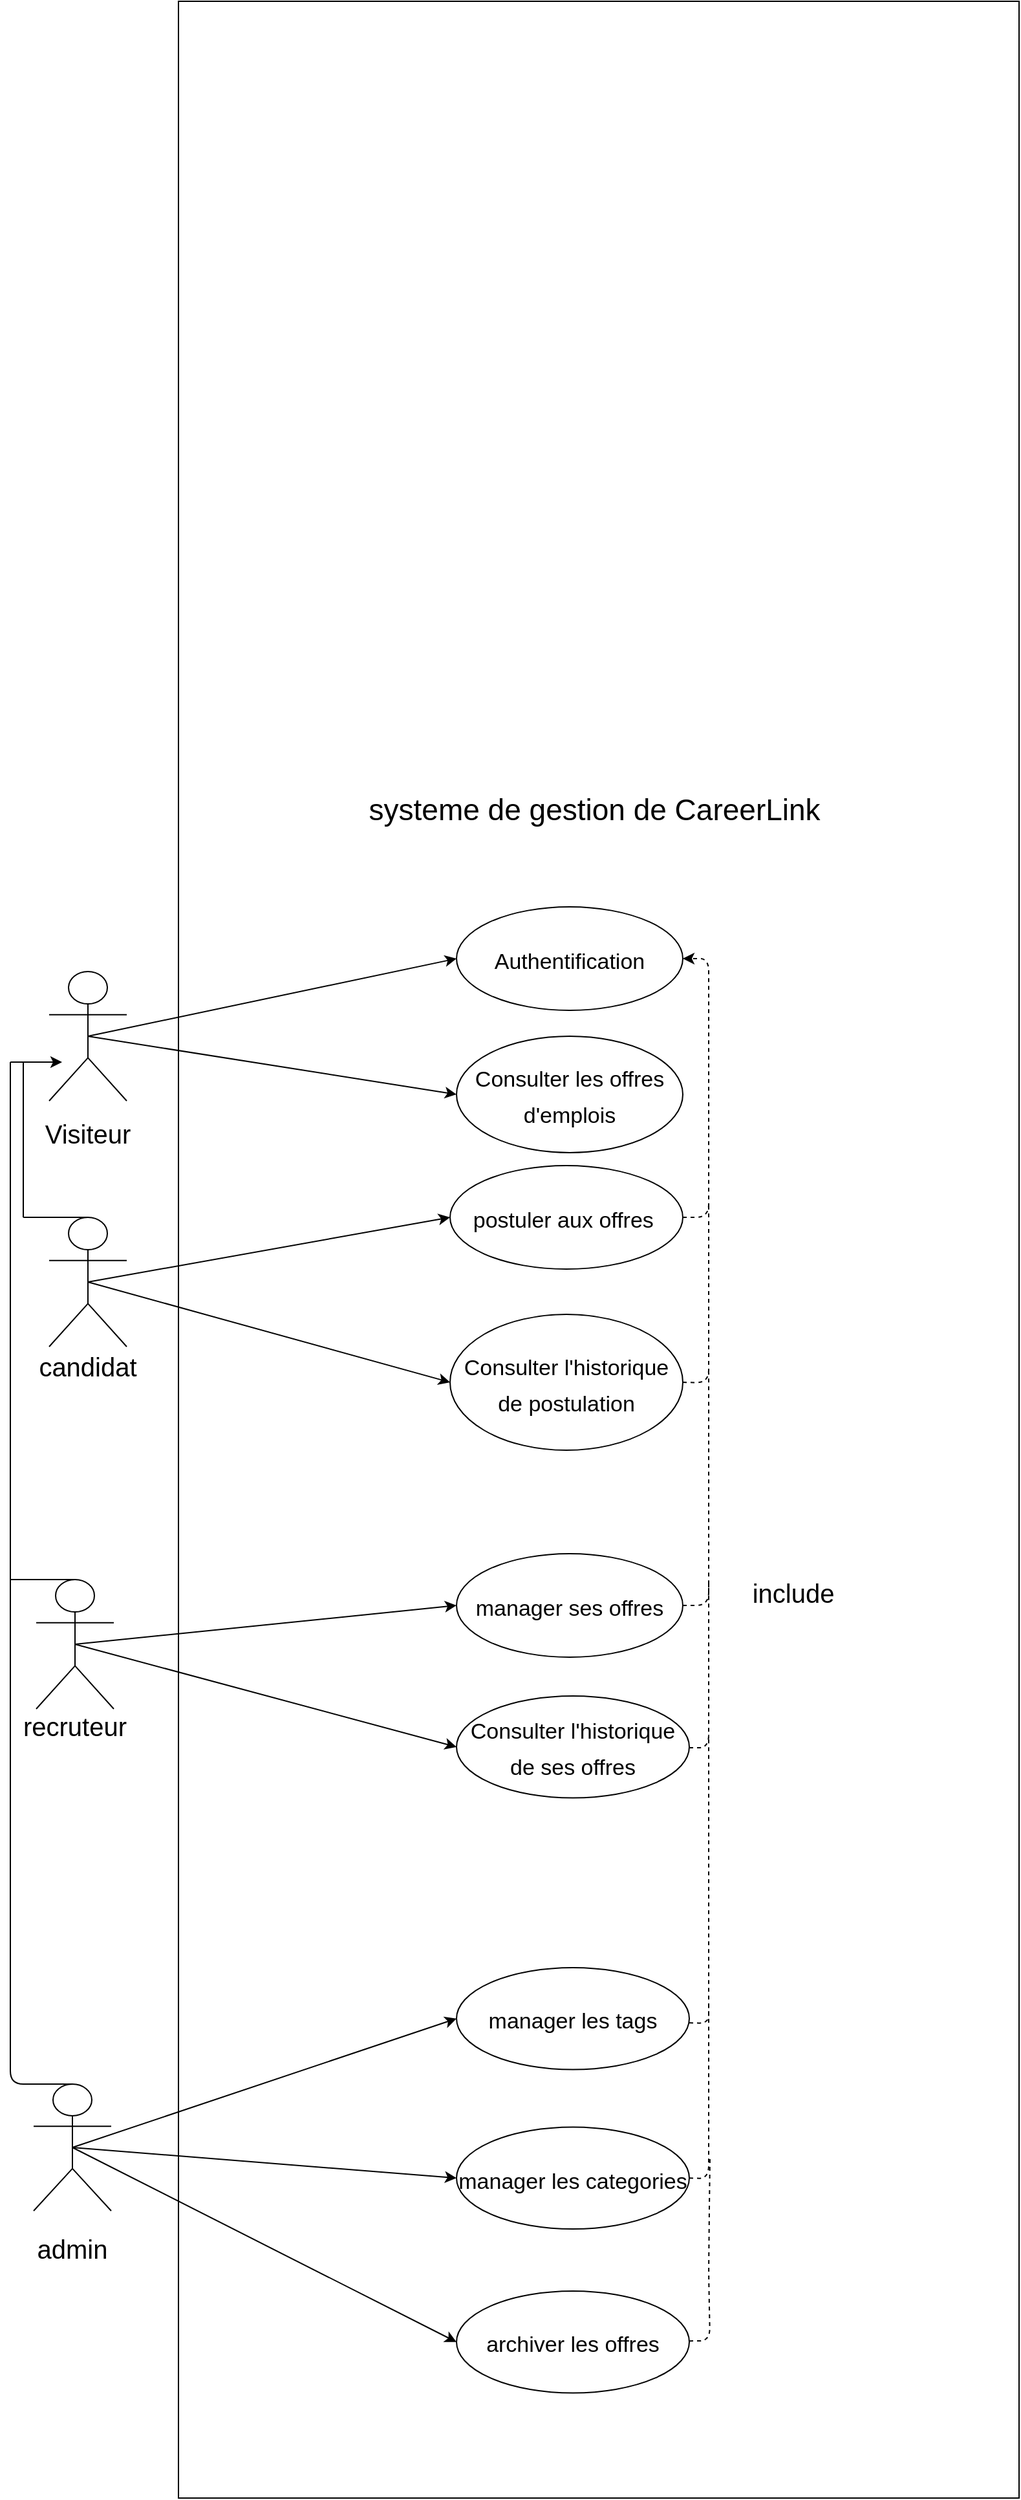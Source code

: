 <mxfile>
    <diagram id="NoGolbLYjK-7WZ_ahOdT" name="Page-1">
        <mxGraphModel dx="2335" dy="1951" grid="1" gridSize="10" guides="1" tooltips="1" connect="1" arrows="1" fold="1" page="0" pageScale="1" pageWidth="850" pageHeight="1100" background="none" math="0" shadow="0">
            <root>
                <mxCell id="0"/>
                <mxCell id="1" parent="0"/>
                <mxCell id="2" value="" style="verticalLabelPosition=bottom;verticalAlign=top;html=1;shape=mxgraph.basic.rect;fillColor2=none;strokeWidth=1;size=0;indent=0;" parent="1" vertex="1">
                    <mxGeometry x="170" y="-490" width="650" height="1930" as="geometry"/>
                </mxCell>
                <mxCell id="14" style="edgeStyle=none;html=1;exitX=0.5;exitY=0.5;exitDx=0;exitDy=0;exitPerimeter=0;entryX=0;entryY=0.5;entryDx=0;entryDy=0;fontSize=17;fontColor=#171717;" parent="1" source="3" target="11" edge="1">
                    <mxGeometry relative="1" as="geometry"/>
                </mxCell>
                <mxCell id="15" style="edgeStyle=none;html=1;entryX=0;entryY=0.5;entryDx=0;entryDy=0;fontSize=17;fontColor=#171717;" parent="1" target="13" edge="1">
                    <mxGeometry relative="1" as="geometry">
                        <mxPoint x="100" y="310" as="sourcePoint"/>
                    </mxGeometry>
                </mxCell>
                <mxCell id="3" value="Actor" style="shape=umlActor;verticalLabelPosition=bottom;verticalAlign=top;html=1;outlineConnect=0;" parent="1" vertex="1">
                    <mxGeometry x="70" y="260" width="60" height="100" as="geometry"/>
                </mxCell>
                <mxCell id="10" value="&lt;font style=&quot;font-size: 23px;&quot;&gt;systeme de gestion de CareerLink&amp;nbsp;&lt;/font&gt;" style="text;html=1;strokeColor=none;fillColor=none;align=center;verticalAlign=middle;whiteSpace=wrap;rounded=0;labelBackgroundColor=none;fontSize=20;" parent="1" vertex="1">
                    <mxGeometry x="285" y="120" width="420" height="30" as="geometry"/>
                </mxCell>
                <mxCell id="11" value="&lt;font style=&quot;font-size: 17px;&quot;&gt;Authentification&lt;/font&gt;" style="ellipse;whiteSpace=wrap;html=1;labelBackgroundColor=none;fontSize=23;" parent="1" vertex="1">
                    <mxGeometry x="385" y="210" width="175" height="80" as="geometry"/>
                </mxCell>
                <mxCell id="13" value="&lt;font style=&quot;font-size: 17px;&quot;&gt;Consulter les offres d'emplois&lt;/font&gt;" style="ellipse;whiteSpace=wrap;html=1;labelBackgroundColor=none;fontSize=23;" parent="1" vertex="1">
                    <mxGeometry x="385" y="310" width="175" height="90" as="geometry"/>
                </mxCell>
                <mxCell id="28" style="edgeStyle=none;rounded=1;html=1;exitX=0.5;exitY=0.5;exitDx=0;exitDy=0;exitPerimeter=0;entryX=0;entryY=0.5;entryDx=0;entryDy=0;strokeColor=default;fontSize=17;fontColor=#FFFFFF;endArrow=classic;endFill=1;" parent="1" source="16" target="27" edge="1">
                    <mxGeometry relative="1" as="geometry"/>
                </mxCell>
                <mxCell id="30" style="edgeStyle=none;rounded=1;html=1;exitX=0.5;exitY=0.5;exitDx=0;exitDy=0;exitPerimeter=0;entryX=0;entryY=0.5;entryDx=0;entryDy=0;strokeColor=default;fontSize=17;fontColor=#FFFFFF;endArrow=classic;endFill=1;" parent="1" source="16" target="29" edge="1">
                    <mxGeometry relative="1" as="geometry"/>
                </mxCell>
                <mxCell id="16" value="Actor" style="shape=umlActor;verticalLabelPosition=bottom;verticalAlign=top;html=1;outlineConnect=0;" parent="1" vertex="1">
                    <mxGeometry x="70" y="450" width="60" height="100" as="geometry"/>
                </mxCell>
                <mxCell id="9" value="" style="rounded=0;whiteSpace=wrap;html=1;fontSize=20;strokeColor=none;" parent="1" vertex="1">
                    <mxGeometry x="80" y="550" width="40" height="30" as="geometry"/>
                </mxCell>
                <mxCell id="5" value="&lt;font style=&quot;font-size: 20px;&quot;&gt;candidat&lt;/font&gt;" style="text;html=1;strokeColor=none;fillColor=none;align=center;verticalAlign=middle;whiteSpace=wrap;rounded=0;" parent="1" vertex="1">
                    <mxGeometry x="70" y="550" width="60" height="30" as="geometry"/>
                </mxCell>
                <mxCell id="20" value="" style="rounded=0;whiteSpace=wrap;html=1;fontSize=20;strokeColor=none;" parent="1" vertex="1">
                    <mxGeometry x="80" y="360" width="40" height="30" as="geometry"/>
                </mxCell>
                <mxCell id="17" value="&lt;font style=&quot;font-size: 20px;&quot;&gt;Visiteur&lt;/font&gt;" style="text;html=1;strokeColor=none;fillColor=none;align=center;verticalAlign=middle;whiteSpace=wrap;rounded=0;" parent="1" vertex="1">
                    <mxGeometry x="70" y="370" width="60" height="30" as="geometry"/>
                </mxCell>
                <mxCell id="22" style="html=1;exitX=0.5;exitY=0;exitDx=0;exitDy=0;exitPerimeter=0;fontSize=17;fontColor=#FFFFFF;strokeColor=default;rounded=1;endArrow=none;endFill=0;" parent="1" source="16" edge="1">
                    <mxGeometry relative="1" as="geometry">
                        <mxPoint x="50" y="450" as="targetPoint"/>
                        <Array as="points">
                            <mxPoint x="80" y="450"/>
                        </Array>
                    </mxGeometry>
                </mxCell>
                <mxCell id="24" value="" style="edgeStyle=none;orthogonalLoop=1;jettySize=auto;html=1;rounded=1;strokeColor=default;fontSize=17;fontColor=#FFFFFF;endArrow=none;endFill=0;" parent="1" edge="1">
                    <mxGeometry width="100" relative="1" as="geometry">
                        <mxPoint x="50" y="330" as="sourcePoint"/>
                        <mxPoint x="50" y="450" as="targetPoint"/>
                        <Array as="points">
                            <mxPoint x="50" y="410"/>
                        </Array>
                    </mxGeometry>
                </mxCell>
                <mxCell id="25" value="" style="edgeStyle=none;orthogonalLoop=1;jettySize=auto;html=1;rounded=1;strokeColor=default;fontSize=17;fontColor=#FFFFFF;endArrow=classic;endFill=1;" parent="1" edge="1">
                    <mxGeometry width="100" relative="1" as="geometry">
                        <mxPoint x="40" y="330" as="sourcePoint"/>
                        <mxPoint x="80" y="330" as="targetPoint"/>
                        <Array as="points"/>
                    </mxGeometry>
                </mxCell>
                <mxCell id="27" value="&lt;span style=&quot;font-size: 17px;&quot;&gt;postuler aux offres&amp;nbsp;&lt;/span&gt;" style="ellipse;whiteSpace=wrap;html=1;labelBackgroundColor=none;fontSize=23;" parent="1" vertex="1">
                    <mxGeometry x="380" y="410" width="180" height="80" as="geometry"/>
                </mxCell>
                <mxCell id="128" style="edgeStyle=none;html=1;exitX=1;exitY=0.5;exitDx=0;exitDy=0;startArrow=none;startFill=0;endArrow=none;endFill=0;dashed=1;" edge="1" parent="1" source="29">
                    <mxGeometry relative="1" as="geometry">
                        <mxPoint x="580" y="440" as="targetPoint"/>
                        <Array as="points">
                            <mxPoint x="580" y="578"/>
                        </Array>
                    </mxGeometry>
                </mxCell>
                <mxCell id="29" value="&lt;font style=&quot;font-size: 17px;&quot;&gt;Consulter l'historique de postulation&lt;/font&gt;" style="ellipse;whiteSpace=wrap;html=1;labelBackgroundColor=none;fontSize=23;" parent="1" vertex="1">
                    <mxGeometry x="380" y="525" width="180" height="105" as="geometry"/>
                </mxCell>
                <mxCell id="40" style="edgeStyle=none;html=1;exitX=0.5;exitY=0.5;exitDx=0;exitDy=0;exitPerimeter=0;entryX=0;entryY=0.5;entryDx=0;entryDy=0;" parent="1" source="31" target="38" edge="1">
                    <mxGeometry relative="1" as="geometry"/>
                </mxCell>
                <mxCell id="43" style="edgeStyle=none;html=1;exitX=0;exitY=0.5;exitDx=0;exitDy=0;entryX=0;entryY=0.5;entryDx=0;entryDy=0;" parent="1" edge="1">
                    <mxGeometry relative="1" as="geometry">
                        <mxPoint x="380.0" y="870" as="sourcePoint"/>
                        <mxPoint x="380.0" y="870" as="targetPoint"/>
                    </mxGeometry>
                </mxCell>
                <mxCell id="106" style="edgeStyle=none;html=1;exitX=0.5;exitY=0.5;exitDx=0;exitDy=0;exitPerimeter=0;entryX=0;entryY=0.5;entryDx=0;entryDy=0;startArrow=none;startFill=0;endArrow=classic;endFill=1;" edge="1" parent="1" source="31" target="105">
                    <mxGeometry relative="1" as="geometry"/>
                </mxCell>
                <mxCell id="31" value="Actor" style="shape=umlActor;verticalLabelPosition=bottom;verticalAlign=top;html=1;outlineConnect=0;" parent="1" vertex="1">
                    <mxGeometry x="60" y="730" width="60" height="100" as="geometry"/>
                </mxCell>
                <mxCell id="32" value="" style="rounded=0;whiteSpace=wrap;html=1;fontSize=20;strokeColor=none;" parent="1" vertex="1">
                    <mxGeometry x="70" y="830" width="40" height="30" as="geometry"/>
                </mxCell>
                <mxCell id="33" value="&lt;span style=&quot;font-size: 20px;&quot;&gt;recruteur&lt;br&gt;&lt;br&gt;&lt;/span&gt;" style="text;html=1;strokeColor=none;fillColor=none;align=center;verticalAlign=middle;whiteSpace=wrap;rounded=0;" parent="1" vertex="1">
                    <mxGeometry x="60" y="840" width="60" height="30" as="geometry"/>
                </mxCell>
                <mxCell id="34" style="html=1;exitX=0.5;exitY=0;exitDx=0;exitDy=0;exitPerimeter=0;fontSize=17;fontColor=#FFFFFF;strokeColor=default;rounded=1;endArrow=none;endFill=0;" parent="1" source="31" edge="1">
                    <mxGeometry relative="1" as="geometry">
                        <mxPoint x="40" y="730" as="targetPoint"/>
                        <Array as="points">
                            <mxPoint x="70" y="730"/>
                        </Array>
                    </mxGeometry>
                </mxCell>
                <mxCell id="35" value="" style="edgeStyle=none;orthogonalLoop=1;jettySize=auto;html=1;rounded=1;strokeColor=default;fontSize=17;fontColor=#FFFFFF;endArrow=none;endFill=0;" parent="1" edge="1">
                    <mxGeometry width="100" relative="1" as="geometry">
                        <mxPoint x="40" y="330" as="sourcePoint"/>
                        <mxPoint x="40" y="730" as="targetPoint"/>
                        <Array as="points">
                            <mxPoint x="40" y="570"/>
                        </Array>
                    </mxGeometry>
                </mxCell>
                <mxCell id="38" value="&lt;font style=&quot;font-size: 17px;&quot;&gt;manager ses offres&lt;/font&gt;" style="ellipse;whiteSpace=wrap;html=1;labelBackgroundColor=none;fontSize=23;" parent="1" vertex="1">
                    <mxGeometry x="385" y="710" width="175" height="80" as="geometry"/>
                </mxCell>
                <mxCell id="94" value="" style="edgeStyle=none;orthogonalLoop=1;jettySize=auto;html=1;startArrow=none;startFill=0;endArrow=classic;endFill=1;entryX=1;entryY=0.5;entryDx=0;entryDy=0;dashed=1;" edge="1" parent="1" target="11">
                    <mxGeometry width="100" relative="1" as="geometry">
                        <mxPoint x="560" y="450" as="sourcePoint"/>
                        <mxPoint x="580" y="450" as="targetPoint"/>
                        <Array as="points">
                            <mxPoint x="580" y="450"/>
                            <mxPoint x="580" y="250"/>
                        </Array>
                    </mxGeometry>
                </mxCell>
                <mxCell id="99" value="&lt;font style=&quot;font-size: 20px;&quot;&gt;include&lt;/font&gt;" style="text;html=1;align=center;verticalAlign=middle;resizable=0;points=[];autosize=1;strokeColor=none;fillColor=none;" vertex="1" parent="1">
                    <mxGeometry x="600" y="720" width="90" height="40" as="geometry"/>
                </mxCell>
                <mxCell id="105" value="&lt;font style=&quot;font-size: 17px;&quot;&gt;Consulter l'historique de ses offres&lt;/font&gt;" style="ellipse;whiteSpace=wrap;html=1;labelBackgroundColor=none;fontSize=23;" vertex="1" parent="1">
                    <mxGeometry x="385" y="820" width="180" height="78.75" as="geometry"/>
                </mxCell>
                <mxCell id="124" style="edgeStyle=none;html=1;exitX=0.5;exitY=0.5;exitDx=0;exitDy=0;exitPerimeter=0;entryX=0;entryY=0.5;entryDx=0;entryDy=0;startArrow=none;startFill=0;endArrow=classic;endFill=1;" edge="1" parent="1" source="116" target="122">
                    <mxGeometry relative="1" as="geometry"/>
                </mxCell>
                <mxCell id="125" style="edgeStyle=none;html=1;exitX=0.5;exitY=0.5;exitDx=0;exitDy=0;exitPerimeter=0;entryX=0;entryY=0.5;entryDx=0;entryDy=0;startArrow=none;startFill=0;endArrow=classic;endFill=1;" edge="1" parent="1" source="116" target="123">
                    <mxGeometry relative="1" as="geometry"/>
                </mxCell>
                <mxCell id="127" style="edgeStyle=none;html=1;exitX=0.5;exitY=0.5;exitDx=0;exitDy=0;exitPerimeter=0;entryX=0;entryY=0.5;entryDx=0;entryDy=0;startArrow=none;startFill=0;endArrow=classic;endFill=1;" edge="1" parent="1" source="116" target="126">
                    <mxGeometry relative="1" as="geometry"/>
                </mxCell>
                <mxCell id="116" value="Actor" style="shape=umlActor;verticalLabelPosition=bottom;verticalAlign=top;html=1;outlineConnect=0;" vertex="1" parent="1">
                    <mxGeometry x="58" y="1120" width="60" height="98" as="geometry"/>
                </mxCell>
                <mxCell id="117" value="" style="rounded=0;whiteSpace=wrap;html=1;fontSize=20;strokeColor=none;" vertex="1" parent="1">
                    <mxGeometry x="68" y="1222" width="40" height="30" as="geometry"/>
                </mxCell>
                <mxCell id="118" value="&lt;span style=&quot;font-size: 20px;&quot;&gt;admin&lt;br&gt;&lt;/span&gt;" style="text;html=1;strokeColor=none;fillColor=none;align=center;verticalAlign=middle;whiteSpace=wrap;rounded=0;" vertex="1" parent="1">
                    <mxGeometry x="58" y="1232" width="60" height="30" as="geometry"/>
                </mxCell>
                <mxCell id="119" style="html=1;exitX=0.5;exitY=0;exitDx=0;exitDy=0;exitPerimeter=0;fontSize=17;fontColor=#FFFFFF;strokeColor=default;rounded=1;endArrow=none;endFill=0;" edge="1" source="116" parent="1">
                    <mxGeometry relative="1" as="geometry">
                        <mxPoint x="40" y="720" as="targetPoint"/>
                        <Array as="points">
                            <mxPoint x="40" y="1120"/>
                        </Array>
                    </mxGeometry>
                </mxCell>
                <mxCell id="122" value="&lt;font style=&quot;font-size: 17px;&quot;&gt;manager les tags&lt;br&gt;&lt;/font&gt;" style="ellipse;whiteSpace=wrap;html=1;labelBackgroundColor=none;fontSize=23;" vertex="1" parent="1">
                    <mxGeometry x="385" y="1030" width="180" height="78.75" as="geometry"/>
                </mxCell>
                <mxCell id="123" value="&lt;font style=&quot;font-size: 17px;&quot;&gt;manager les categories&lt;br&gt;&lt;/font&gt;" style="ellipse;whiteSpace=wrap;html=1;labelBackgroundColor=none;fontSize=23;" vertex="1" parent="1">
                    <mxGeometry x="385" y="1153.25" width="180" height="78.75" as="geometry"/>
                </mxCell>
                <mxCell id="126" value="&lt;font style=&quot;font-size: 17px;&quot;&gt;archiver les offres&lt;br&gt;&lt;/font&gt;" style="ellipse;whiteSpace=wrap;html=1;labelBackgroundColor=none;fontSize=23;" vertex="1" parent="1">
                    <mxGeometry x="385" y="1280" width="180" height="78.75" as="geometry"/>
                </mxCell>
                <mxCell id="130" value="" style="edgeStyle=none;orthogonalLoop=1;jettySize=auto;html=1;startArrow=none;startFill=0;endArrow=none;endFill=0;dashed=1;" edge="1" parent="1">
                    <mxGeometry width="100" relative="1" as="geometry">
                        <mxPoint x="565" y="860.0" as="sourcePoint"/>
                        <mxPoint x="580" y="570" as="targetPoint"/>
                        <Array as="points">
                            <mxPoint x="580" y="860"/>
                        </Array>
                    </mxGeometry>
                </mxCell>
                <mxCell id="131" value="" style="edgeStyle=none;orthogonalLoop=1;jettySize=auto;html=1;startArrow=none;startFill=0;endArrow=none;endFill=0;dashed=1;" edge="1" parent="1">
                    <mxGeometry width="100" relative="1" as="geometry">
                        <mxPoint x="560" y="750" as="sourcePoint"/>
                        <mxPoint x="580" y="750" as="targetPoint"/>
                        <Array as="points">
                            <mxPoint x="580" y="750"/>
                            <mxPoint x="580" y="730"/>
                        </Array>
                    </mxGeometry>
                </mxCell>
                <mxCell id="132" value="" style="edgeStyle=none;orthogonalLoop=1;jettySize=auto;html=1;startArrow=none;startFill=0;endArrow=none;endFill=0;dashed=1;exitX=1;exitY=0.5;exitDx=0;exitDy=0;" edge="1" parent="1" source="123">
                    <mxGeometry width="100" relative="1" as="geometry">
                        <mxPoint x="565" y="1140" as="sourcePoint"/>
                        <mxPoint x="580" y="850.0" as="targetPoint"/>
                        <Array as="points">
                            <mxPoint x="580" y="1193"/>
                            <mxPoint x="580" y="1140"/>
                        </Array>
                    </mxGeometry>
                </mxCell>
                <mxCell id="133" value="" style="edgeStyle=none;orthogonalLoop=1;jettySize=auto;html=1;startArrow=none;startFill=0;endArrow=none;endFill=0;dashed=1;exitX=1;exitY=0.5;exitDx=0;exitDy=0;" edge="1" parent="1">
                    <mxGeometry width="100" relative="1" as="geometry">
                        <mxPoint x="565.0" y="1072.625" as="sourcePoint"/>
                        <mxPoint x="580" y="1060" as="targetPoint"/>
                        <Array as="points">
                            <mxPoint x="580" y="1073"/>
                        </Array>
                    </mxGeometry>
                </mxCell>
                <mxCell id="135" value="" style="edgeStyle=none;orthogonalLoop=1;jettySize=auto;html=1;startArrow=none;startFill=0;endArrow=none;endFill=0;dashed=1;exitX=1;exitY=0.5;exitDx=0;exitDy=0;" edge="1" parent="1">
                    <mxGeometry width="100" relative="1" as="geometry">
                        <mxPoint x="565.0" y="1318.565" as="sourcePoint"/>
                        <mxPoint x="581" y="1175.44" as="targetPoint"/>
                        <Array as="points">
                            <mxPoint x="581" y="1318.44"/>
                            <mxPoint x="580" y="1265.94"/>
                            <mxPoint x="580.5" y="1215.94"/>
                        </Array>
                    </mxGeometry>
                </mxCell>
            </root>
        </mxGraphModel>
    </diagram>
</mxfile>